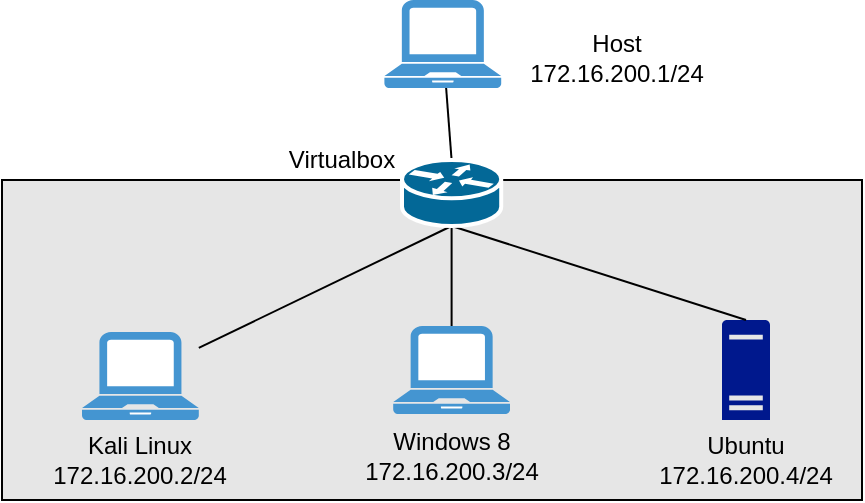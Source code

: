 <mxfile version="21.6.1" type="github">
  <diagram name="Page-1" id="rjQHtwx1OY_5EDK0sb7j">
    <mxGraphModel dx="880" dy="457" grid="1" gridSize="10" guides="1" tooltips="1" connect="1" arrows="1" fold="1" page="1" pageScale="1" pageWidth="850" pageHeight="1100" math="0" shadow="0">
      <root>
        <mxCell id="0" />
        <mxCell id="1" parent="0" />
        <mxCell id="8GZtoOxW4Alj29GtFmn3-10" value="" style="rounded=0;whiteSpace=wrap;html=1;fillColor=#E6E6E6;" vertex="1" parent="1">
          <mxGeometry x="160" y="230" width="430" height="160" as="geometry" />
        </mxCell>
        <mxCell id="8GZtoOxW4Alj29GtFmn3-9" style="rounded=0;orthogonalLoop=1;jettySize=auto;html=1;entryX=0.5;entryY=0;entryDx=0;entryDy=0;entryPerimeter=0;endArrow=none;endFill=0;" edge="1" parent="1" source="8GZtoOxW4Alj29GtFmn3-1" target="8GZtoOxW4Alj29GtFmn3-5">
          <mxGeometry relative="1" as="geometry" />
        </mxCell>
        <mxCell id="8GZtoOxW4Alj29GtFmn3-1" value="" style="pointerEvents=1;shadow=0;dashed=0;html=1;strokeColor=none;fillColor=#4495D1;labelPosition=center;verticalLabelPosition=bottom;verticalAlign=top;align=center;outlineConnect=0;shape=mxgraph.veeam.laptop;" vertex="1" parent="1">
          <mxGeometry x="351.2" y="140" width="58.4" height="44" as="geometry" />
        </mxCell>
        <mxCell id="8GZtoOxW4Alj29GtFmn3-2" value="" style="pointerEvents=1;shadow=0;dashed=0;html=1;strokeColor=none;fillColor=#4495D1;labelPosition=center;verticalLabelPosition=bottom;verticalAlign=top;align=center;outlineConnect=0;shape=mxgraph.veeam.laptop;" vertex="1" parent="1">
          <mxGeometry x="200" y="306" width="58.4" height="44" as="geometry" />
        </mxCell>
        <mxCell id="8GZtoOxW4Alj29GtFmn3-3" value="" style="pointerEvents=1;shadow=0;dashed=0;html=1;strokeColor=none;fillColor=#4495D1;labelPosition=center;verticalLabelPosition=bottom;verticalAlign=top;align=center;outlineConnect=0;shape=mxgraph.veeam.laptop;" vertex="1" parent="1">
          <mxGeometry x="355.6" y="303" width="58.4" height="44" as="geometry" />
        </mxCell>
        <mxCell id="8GZtoOxW4Alj29GtFmn3-4" value="" style="sketch=0;aspect=fixed;pointerEvents=1;shadow=0;dashed=0;html=1;strokeColor=none;labelPosition=center;verticalLabelPosition=bottom;verticalAlign=top;align=center;fillColor=#00188D;shape=mxgraph.mscae.enterprise.server_generic" vertex="1" parent="1">
          <mxGeometry x="520" y="300" width="24" height="50" as="geometry" />
        </mxCell>
        <mxCell id="8GZtoOxW4Alj29GtFmn3-6" style="rounded=0;orthogonalLoop=1;jettySize=auto;html=1;exitX=0.5;exitY=1;exitDx=0;exitDy=0;exitPerimeter=0;endArrow=none;endFill=0;" edge="1" parent="1" source="8GZtoOxW4Alj29GtFmn3-5" target="8GZtoOxW4Alj29GtFmn3-2">
          <mxGeometry relative="1" as="geometry" />
        </mxCell>
        <mxCell id="8GZtoOxW4Alj29GtFmn3-7" style="rounded=0;orthogonalLoop=1;jettySize=auto;html=1;exitX=0.5;exitY=1;exitDx=0;exitDy=0;exitPerimeter=0;endArrow=none;endFill=0;" edge="1" parent="1" source="8GZtoOxW4Alj29GtFmn3-5" target="8GZtoOxW4Alj29GtFmn3-3">
          <mxGeometry relative="1" as="geometry" />
        </mxCell>
        <mxCell id="8GZtoOxW4Alj29GtFmn3-8" style="rounded=0;orthogonalLoop=1;jettySize=auto;html=1;exitX=0.5;exitY=1;exitDx=0;exitDy=0;exitPerimeter=0;entryX=0.5;entryY=0;entryDx=0;entryDy=0;entryPerimeter=0;endArrow=none;endFill=0;" edge="1" parent="1" source="8GZtoOxW4Alj29GtFmn3-5" target="8GZtoOxW4Alj29GtFmn3-4">
          <mxGeometry relative="1" as="geometry" />
        </mxCell>
        <mxCell id="8GZtoOxW4Alj29GtFmn3-5" value="" style="shape=mxgraph.cisco.routers.router;html=1;pointerEvents=1;dashed=0;fillColor=#036897;strokeColor=#ffffff;strokeWidth=2;verticalLabelPosition=bottom;verticalAlign=top;align=center;outlineConnect=0;" vertex="1" parent="1">
          <mxGeometry x="360" y="220" width="49.6" height="33" as="geometry" />
        </mxCell>
        <mxCell id="8GZtoOxW4Alj29GtFmn3-11" value="&lt;div&gt;Kali Linux&lt;/div&gt;&lt;div&gt;172.16.200.2/24&lt;br&gt;&lt;/div&gt;" style="text;html=1;strokeColor=none;fillColor=none;align=center;verticalAlign=middle;whiteSpace=wrap;rounded=0;" vertex="1" parent="1">
          <mxGeometry x="199.2" y="355" width="60" height="30" as="geometry" />
        </mxCell>
        <mxCell id="8GZtoOxW4Alj29GtFmn3-12" value="&lt;div&gt;Host&lt;/div&gt;&lt;div&gt;172.16.200.1/24&lt;/div&gt;" style="text;html=1;strokeColor=none;fillColor=none;align=center;verticalAlign=middle;whiteSpace=wrap;rounded=0;" vertex="1" parent="1">
          <mxGeometry x="409.6" y="154" width="115" height="30" as="geometry" />
        </mxCell>
        <mxCell id="8GZtoOxW4Alj29GtFmn3-13" value="Windows 8&lt;br&gt;&lt;div&gt;172.16.200.3/24&lt;br&gt;&lt;/div&gt;" style="text;html=1;strokeColor=none;fillColor=none;align=center;verticalAlign=middle;whiteSpace=wrap;rounded=0;" vertex="1" parent="1">
          <mxGeometry x="347.6" y="353" width="74.4" height="30" as="geometry" />
        </mxCell>
        <mxCell id="8GZtoOxW4Alj29GtFmn3-14" value="Ubuntu&lt;br&gt;&lt;div&gt;172.16.200.4/24&lt;br&gt;&lt;/div&gt;" style="text;html=1;strokeColor=none;fillColor=none;align=center;verticalAlign=middle;whiteSpace=wrap;rounded=0;" vertex="1" parent="1">
          <mxGeometry x="494.8" y="355" width="74.4" height="30" as="geometry" />
        </mxCell>
        <mxCell id="8GZtoOxW4Alj29GtFmn3-15" value="Virtualbox" style="text;html=1;strokeColor=none;fillColor=none;align=center;verticalAlign=middle;whiteSpace=wrap;rounded=0;" vertex="1" parent="1">
          <mxGeometry x="300" y="205" width="60" height="30" as="geometry" />
        </mxCell>
      </root>
    </mxGraphModel>
  </diagram>
</mxfile>
